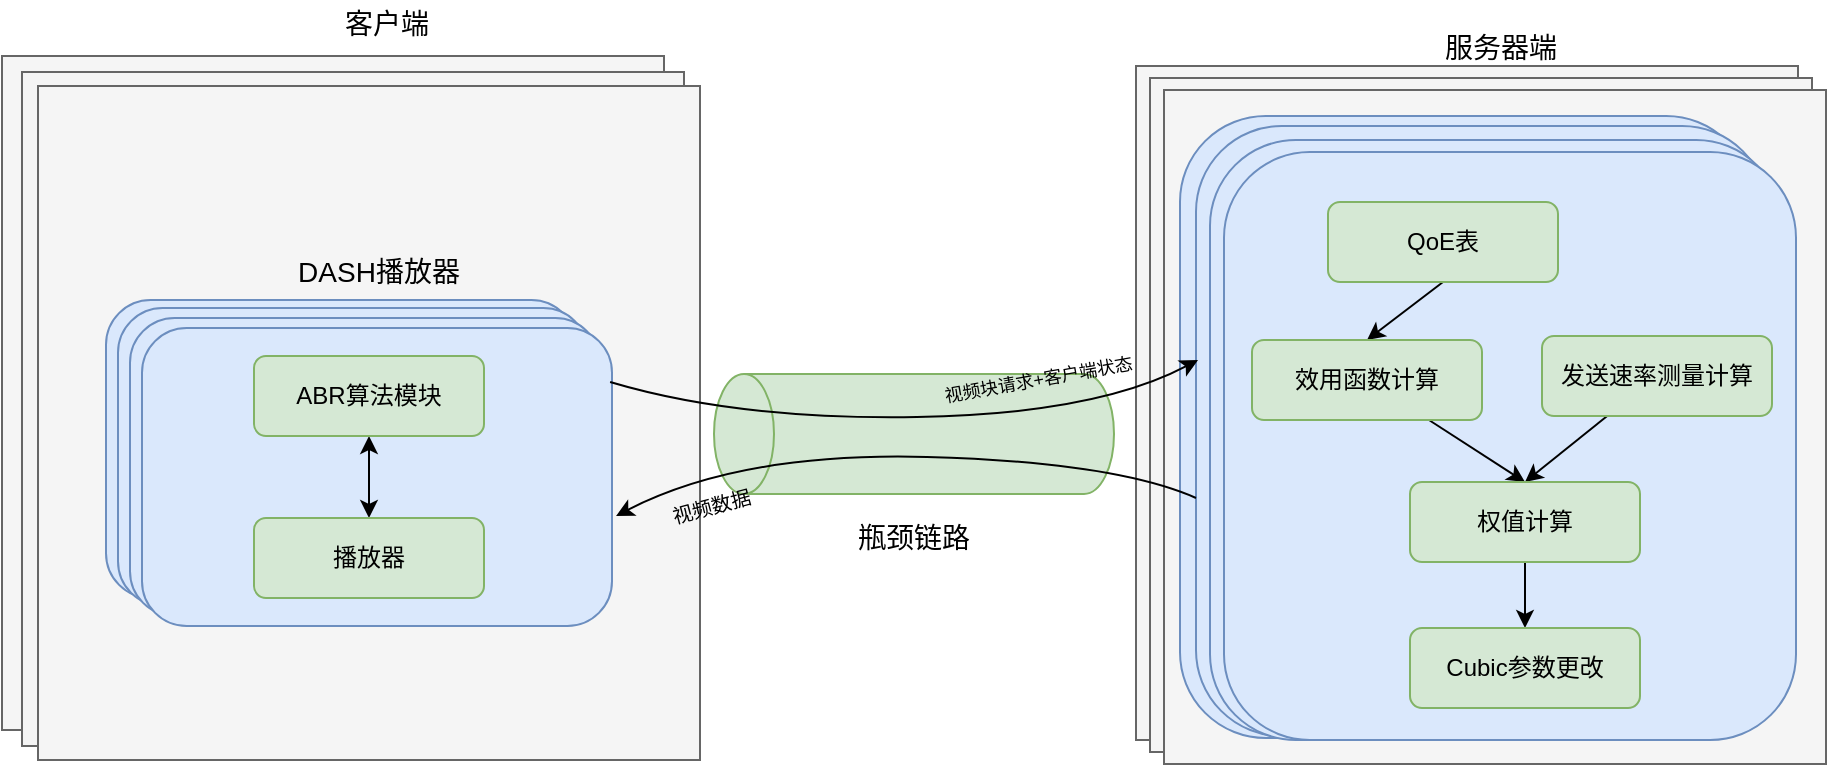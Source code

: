 <mxfile version="16.6.5" type="github">
  <diagram id="kG0RtPw8VmsY4oP9epUX" name="Page-1">
    <mxGraphModel dx="946" dy="589" grid="0" gridSize="10" guides="1" tooltips="1" connect="1" arrows="1" fold="1" page="1" pageScale="1" pageWidth="827" pageHeight="1169" math="0" shadow="0">
      <root>
        <mxCell id="0" />
        <mxCell id="1" parent="0" />
        <mxCell id="mlNeEHwsV1XFxiyBjLAz-47" value="" style="rounded=0;whiteSpace=wrap;html=1;fillColor=#f5f5f5;fontColor=#333333;strokeColor=#666666;glass=0;" vertex="1" parent="1">
          <mxGeometry x="20" y="75" width="331" height="337" as="geometry" />
        </mxCell>
        <mxCell id="mlNeEHwsV1XFxiyBjLAz-46" value="" style="rounded=0;whiteSpace=wrap;html=1;fillColor=#f5f5f5;fontColor=#333333;strokeColor=#666666;glass=0;" vertex="1" parent="1">
          <mxGeometry x="30" y="83" width="331" height="337" as="geometry" />
        </mxCell>
        <mxCell id="mlNeEHwsV1XFxiyBjLAz-45" value="" style="rounded=0;whiteSpace=wrap;html=1;fillColor=#f5f5f5;fontColor=#333333;strokeColor=#666666;glass=0;" vertex="1" parent="1">
          <mxGeometry x="38" y="90" width="331" height="337" as="geometry" />
        </mxCell>
        <mxCell id="mlNeEHwsV1XFxiyBjLAz-44" value="" style="rounded=0;whiteSpace=wrap;html=1;fillColor=#f5f5f5;fontColor=#333333;strokeColor=#666666;glass=0;" vertex="1" parent="1">
          <mxGeometry x="587" y="80" width="331" height="337" as="geometry" />
        </mxCell>
        <mxCell id="mlNeEHwsV1XFxiyBjLAz-43" value="" style="rounded=0;whiteSpace=wrap;html=1;fillColor=#f5f5f5;fontColor=#333333;strokeColor=#666666;glass=0;" vertex="1" parent="1">
          <mxGeometry x="594" y="86" width="331" height="337" as="geometry" />
        </mxCell>
        <mxCell id="mlNeEHwsV1XFxiyBjLAz-39" value="" style="rounded=1;whiteSpace=wrap;html=1;fontSize=12;fillColor=#dae8fc;strokeColor=#6c8ebf;" vertex="1" parent="1">
          <mxGeometry x="72" y="197" width="235" height="149" as="geometry" />
        </mxCell>
        <mxCell id="mlNeEHwsV1XFxiyBjLAz-38" value="" style="rounded=1;whiteSpace=wrap;html=1;fontSize=12;fillColor=#dae8fc;strokeColor=#6c8ebf;" vertex="1" parent="1">
          <mxGeometry x="78" y="201" width="235" height="149" as="geometry" />
        </mxCell>
        <mxCell id="mlNeEHwsV1XFxiyBjLAz-37" value="" style="rounded=1;whiteSpace=wrap;html=1;fontSize=12;fillColor=#dae8fc;strokeColor=#6c8ebf;" vertex="1" parent="1">
          <mxGeometry x="84" y="206" width="235" height="149" as="geometry" />
        </mxCell>
        <mxCell id="mlNeEHwsV1XFxiyBjLAz-3" value="" style="rounded=1;whiteSpace=wrap;html=1;fontSize=12;fillColor=#dae8fc;strokeColor=#6c8ebf;" vertex="1" parent="1">
          <mxGeometry x="90" y="211" width="235" height="149" as="geometry" />
        </mxCell>
        <mxCell id="mlNeEHwsV1XFxiyBjLAz-30" value="" style="rounded=0;whiteSpace=wrap;html=1;fillColor=#f5f5f5;fontColor=#333333;strokeColor=#666666;glass=0;" vertex="1" parent="1">
          <mxGeometry x="601" y="92" width="331" height="337" as="geometry" />
        </mxCell>
        <mxCell id="mlNeEHwsV1XFxiyBjLAz-29" value="" style="rounded=1;whiteSpace=wrap;html=1;fillColor=#dae8fc;strokeColor=#6c8ebf;" vertex="1" parent="1">
          <mxGeometry x="609" y="105" width="286" height="311" as="geometry" />
        </mxCell>
        <mxCell id="mlNeEHwsV1XFxiyBjLAz-28" value="" style="rounded=1;whiteSpace=wrap;html=1;fillColor=#dae8fc;strokeColor=#6c8ebf;" vertex="1" parent="1">
          <mxGeometry x="617" y="110" width="286" height="305" as="geometry" />
        </mxCell>
        <mxCell id="mlNeEHwsV1XFxiyBjLAz-27" value="" style="rounded=1;whiteSpace=wrap;html=1;fillColor=#dae8fc;strokeColor=#6c8ebf;" vertex="1" parent="1">
          <mxGeometry x="624" y="117" width="286" height="300" as="geometry" />
        </mxCell>
        <mxCell id="mlNeEHwsV1XFxiyBjLAz-10" value="&lt;font style=&quot;font-size: 14px&quot;&gt;客户端&lt;/font&gt;" style="text;html=1;strokeColor=none;fillColor=none;align=center;verticalAlign=middle;whiteSpace=wrap;rounded=0;fontSize=12;" vertex="1" parent="1">
          <mxGeometry x="163" y="47" width="99" height="24" as="geometry" />
        </mxCell>
        <mxCell id="mlNeEHwsV1XFxiyBjLAz-11" value="" style="rounded=1;whiteSpace=wrap;html=1;fillColor=#dae8fc;strokeColor=#6c8ebf;" vertex="1" parent="1">
          <mxGeometry x="631" y="123" width="286" height="294" as="geometry" />
        </mxCell>
        <mxCell id="mlNeEHwsV1XFxiyBjLAz-14" style="edgeStyle=orthogonalEdgeStyle;rounded=0;orthogonalLoop=1;jettySize=auto;html=1;entryX=0.5;entryY=0;entryDx=0;entryDy=0;startArrow=classic;startFill=1;" edge="1" parent="1" source="mlNeEHwsV1XFxiyBjLAz-12" target="mlNeEHwsV1XFxiyBjLAz-13">
          <mxGeometry relative="1" as="geometry" />
        </mxCell>
        <mxCell id="mlNeEHwsV1XFxiyBjLAz-12" value="ABR算法模块" style="rounded=1;whiteSpace=wrap;html=1;fontSize=12;fillColor=#d5e8d4;strokeColor=#82b366;" vertex="1" parent="1">
          <mxGeometry x="146" y="225" width="115" height="40" as="geometry" />
        </mxCell>
        <mxCell id="mlNeEHwsV1XFxiyBjLAz-13" value="播放器" style="rounded=1;whiteSpace=wrap;html=1;fontSize=12;fillColor=#d5e8d4;strokeColor=#82b366;" vertex="1" parent="1">
          <mxGeometry x="146" y="306" width="115" height="40" as="geometry" />
        </mxCell>
        <mxCell id="mlNeEHwsV1XFxiyBjLAz-20" style="rounded=0;orthogonalLoop=1;jettySize=auto;html=1;exitX=0.5;exitY=1;exitDx=0;exitDy=0;entryX=0.5;entryY=0;entryDx=0;entryDy=0;startArrow=none;startFill=0;" edge="1" parent="1" source="mlNeEHwsV1XFxiyBjLAz-15" target="mlNeEHwsV1XFxiyBjLAz-16">
          <mxGeometry relative="1" as="geometry" />
        </mxCell>
        <mxCell id="mlNeEHwsV1XFxiyBjLAz-15" value="QoE表" style="rounded=1;whiteSpace=wrap;html=1;fontSize=12;fillColor=#d5e8d4;strokeColor=#82b366;" vertex="1" parent="1">
          <mxGeometry x="683" y="148" width="115" height="40" as="geometry" />
        </mxCell>
        <mxCell id="mlNeEHwsV1XFxiyBjLAz-21" style="edgeStyle=none;rounded=0;orthogonalLoop=1;jettySize=auto;html=1;entryX=0.5;entryY=0;entryDx=0;entryDy=0;startArrow=none;startFill=0;" edge="1" parent="1" source="mlNeEHwsV1XFxiyBjLAz-16" target="mlNeEHwsV1XFxiyBjLAz-18">
          <mxGeometry relative="1" as="geometry" />
        </mxCell>
        <mxCell id="mlNeEHwsV1XFxiyBjLAz-16" value="效用函数计算" style="rounded=1;whiteSpace=wrap;html=1;fontSize=12;fillColor=#d5e8d4;strokeColor=#82b366;" vertex="1" parent="1">
          <mxGeometry x="645" y="217" width="115" height="40" as="geometry" />
        </mxCell>
        <mxCell id="mlNeEHwsV1XFxiyBjLAz-22" style="edgeStyle=none;rounded=0;orthogonalLoop=1;jettySize=auto;html=1;entryX=0.5;entryY=0;entryDx=0;entryDy=0;startArrow=none;startFill=0;" edge="1" parent="1" source="mlNeEHwsV1XFxiyBjLAz-17" target="mlNeEHwsV1XFxiyBjLAz-18">
          <mxGeometry relative="1" as="geometry" />
        </mxCell>
        <mxCell id="mlNeEHwsV1XFxiyBjLAz-17" value="发送速率测量计算" style="rounded=1;whiteSpace=wrap;html=1;fontSize=12;fillColor=#d5e8d4;strokeColor=#82b366;" vertex="1" parent="1">
          <mxGeometry x="790" y="215" width="115" height="40" as="geometry" />
        </mxCell>
        <mxCell id="mlNeEHwsV1XFxiyBjLAz-23" style="edgeStyle=none;rounded=0;orthogonalLoop=1;jettySize=auto;html=1;startArrow=none;startFill=0;" edge="1" parent="1" source="mlNeEHwsV1XFxiyBjLAz-18" target="mlNeEHwsV1XFxiyBjLAz-19">
          <mxGeometry relative="1" as="geometry" />
        </mxCell>
        <mxCell id="mlNeEHwsV1XFxiyBjLAz-18" value="权值计算" style="rounded=1;whiteSpace=wrap;html=1;fontSize=12;fillColor=#d5e8d4;strokeColor=#82b366;" vertex="1" parent="1">
          <mxGeometry x="724" y="288" width="115" height="40" as="geometry" />
        </mxCell>
        <mxCell id="mlNeEHwsV1XFxiyBjLAz-19" value="Cubic参数更改" style="rounded=1;whiteSpace=wrap;html=1;fontSize=12;fillColor=#d5e8d4;strokeColor=#82b366;" vertex="1" parent="1">
          <mxGeometry x="724" y="361" width="115" height="40" as="geometry" />
        </mxCell>
        <mxCell id="mlNeEHwsV1XFxiyBjLAz-24" value="" style="shape=cylinder3;whiteSpace=wrap;html=1;boundedLbl=1;backgroundOutline=1;size=15;rotation=-180;direction=south;fillColor=#d5e8d4;strokeColor=#82b366;" vertex="1" parent="1">
          <mxGeometry x="376" y="234" width="200" height="60" as="geometry" />
        </mxCell>
        <mxCell id="mlNeEHwsV1XFxiyBjLAz-25" value="" style="curved=1;endArrow=classic;html=1;rounded=0;exitX=0.996;exitY=0.181;exitDx=0;exitDy=0;exitPerimeter=0;" edge="1" parent="1" source="mlNeEHwsV1XFxiyBjLAz-3">
          <mxGeometry width="50" height="50" relative="1" as="geometry">
            <mxPoint x="337" y="232.879" as="sourcePoint" />
            <mxPoint x="618" y="227" as="targetPoint" />
            <Array as="points">
              <mxPoint x="388" y="257" />
              <mxPoint x="567" y="254" />
            </Array>
          </mxGeometry>
        </mxCell>
        <mxCell id="mlNeEHwsV1XFxiyBjLAz-26" value="" style="curved=1;endArrow=none;html=1;rounded=0;startArrow=classic;startFill=1;endFill=0;" edge="1" parent="1">
          <mxGeometry width="50" height="50" relative="1" as="geometry">
            <mxPoint x="327" y="305" as="sourcePoint" />
            <mxPoint x="617" y="296" as="targetPoint" />
            <Array as="points">
              <mxPoint x="389" y="273" />
              <mxPoint x="576" y="278" />
            </Array>
          </mxGeometry>
        </mxCell>
        <mxCell id="mlNeEHwsV1XFxiyBjLAz-31" value="&lt;font style=&quot;font-size: 14px&quot;&gt;瓶颈链路&lt;/font&gt;" style="text;html=1;strokeColor=none;fillColor=none;align=center;verticalAlign=middle;whiteSpace=wrap;rounded=0;" vertex="1" parent="1">
          <mxGeometry x="446" y="301" width="60" height="30" as="geometry" />
        </mxCell>
        <mxCell id="mlNeEHwsV1XFxiyBjLAz-32" value="&lt;font style=&quot;font-size: 9px&quot;&gt;视频块请求+客户端状态&lt;/font&gt;" style="text;html=1;strokeColor=none;fillColor=none;align=center;verticalAlign=middle;whiteSpace=wrap;rounded=0;fontSize=14;rotation=-10;" vertex="1" parent="1">
          <mxGeometry x="466" y="220" width="144" height="30" as="geometry" />
        </mxCell>
        <mxCell id="mlNeEHwsV1XFxiyBjLAz-34" value="&lt;font size=&quot;1&quot;&gt;视频数据&lt;/font&gt;" style="text;html=1;strokeColor=none;fillColor=none;align=center;verticalAlign=middle;whiteSpace=wrap;rounded=0;fontSize=14;rotation=-15;" vertex="1" parent="1">
          <mxGeometry x="344" y="284" width="61" height="30" as="geometry" />
        </mxCell>
        <mxCell id="mlNeEHwsV1XFxiyBjLAz-35" value="&lt;font style=&quot;font-size: 14px&quot;&gt;服务器端&lt;/font&gt;" style="text;html=1;strokeColor=none;fillColor=none;align=center;verticalAlign=middle;whiteSpace=wrap;rounded=0;fontSize=12;" vertex="1" parent="1">
          <mxGeometry x="720" y="59" width="99" height="24" as="geometry" />
        </mxCell>
        <mxCell id="mlNeEHwsV1XFxiyBjLAz-36" value="&lt;font style=&quot;font-size: 14px&quot;&gt;DASH播放器&lt;/font&gt;" style="text;html=1;strokeColor=none;fillColor=none;align=center;verticalAlign=middle;whiteSpace=wrap;rounded=0;fontSize=12;" vertex="1" parent="1">
          <mxGeometry x="158.5" y="171" width="99" height="24" as="geometry" />
        </mxCell>
      </root>
    </mxGraphModel>
  </diagram>
</mxfile>
